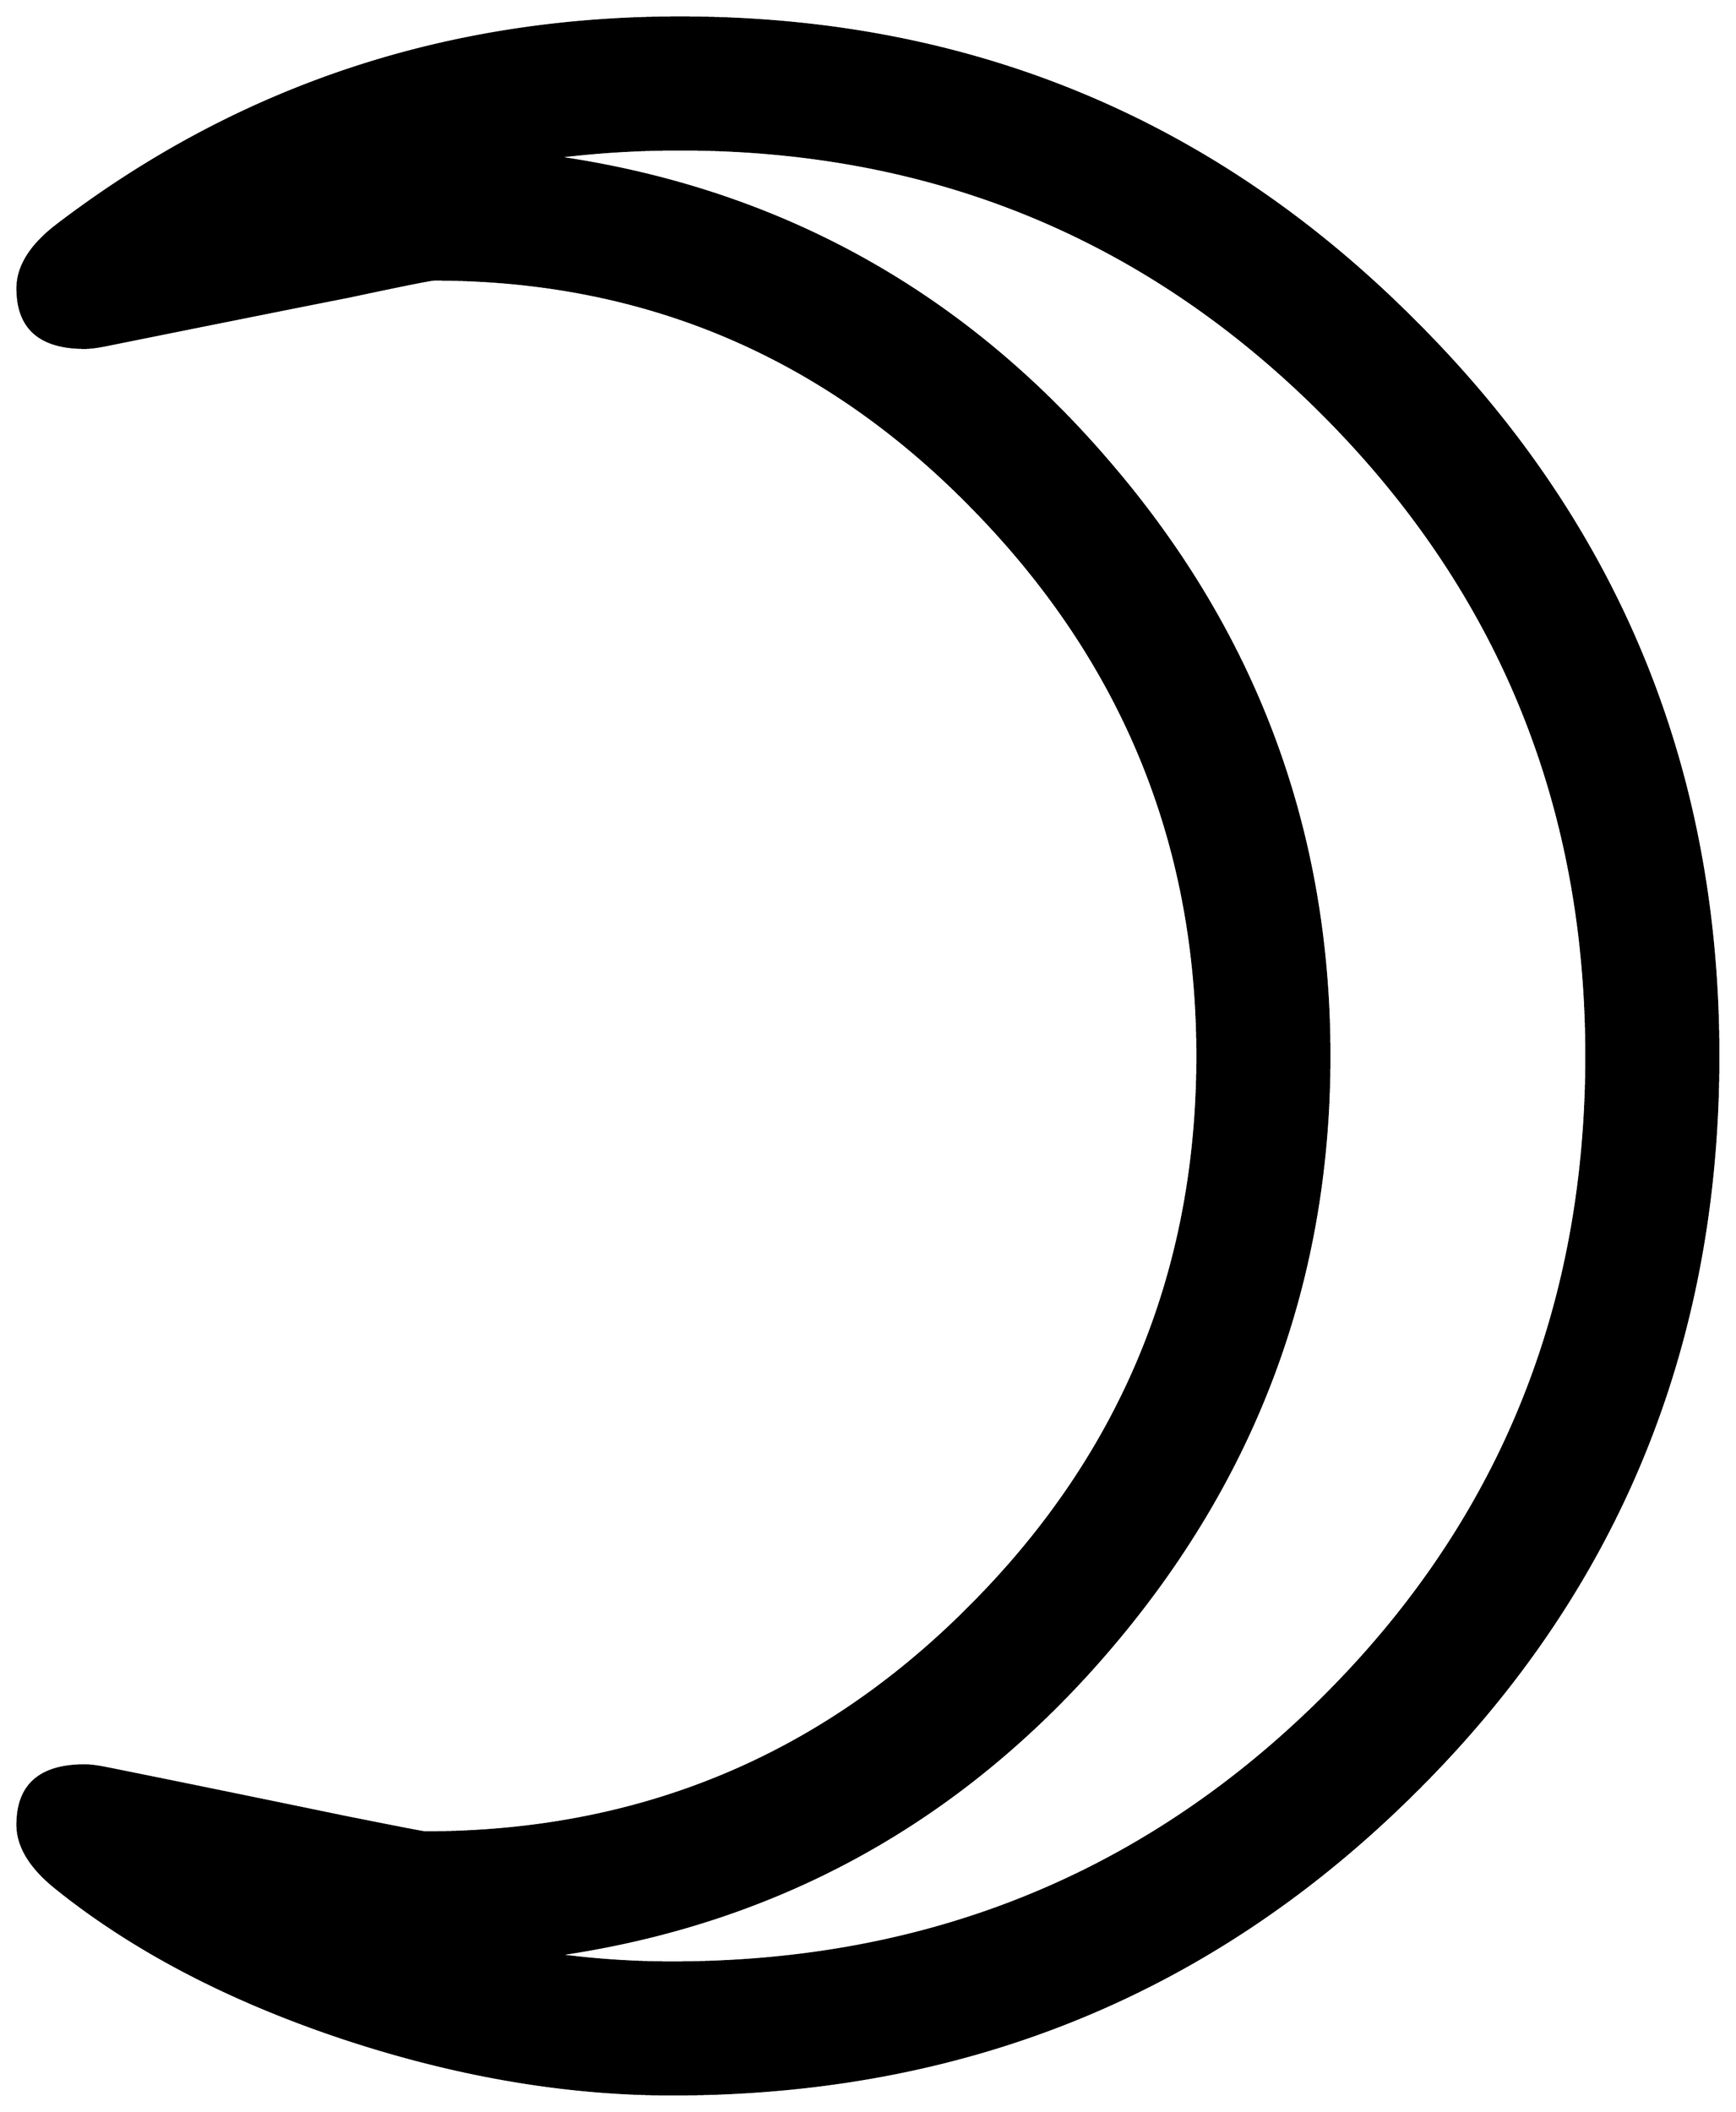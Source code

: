 


\begin{tikzpicture}[y=0.80pt, x=0.80pt, yscale=-1.0, xscale=1.0, inner sep=0pt, outer sep=0pt]
\begin{scope}[shift={(100.0,1864.0)},nonzero rule]
  \path[draw=.,fill=.,line width=1.600pt] (1417.0,-740.0) ..
    controls (1417.0,-518.667) and (1339.667,-331.667) ..
    (1185.0,-179.0) .. controls (1031.0,-26.333) and (843.0,50.0)
    .. (621.0,50.0) .. controls (541.0,50.0) and (458.333,36.0) ..
    (373.0,8.0) .. controls (284.333,-21.333) and (210.333,-60.0) ..
    (151.0,-108.0) .. controls (132.333,-123.333) and (123.0,-139.0)
    .. (123.0,-155.0) .. controls (123.0,-185.0) and
    (140.0,-200.0) .. (174.0,-200.0) .. controls (178.0,-200.0)
    and (183.333,-199.333) .. (190.0,-198.0) .. controls
    (230.0,-190.0) and (290.333,-177.667) .. (371.0,-161.0) ..
    controls (411.0,-153.0) and (431.667,-149.0) .. (433.0,-149.0)
    .. controls (596.333,-149.0) and (735.0,-206.667) ..
    (849.0,-322.0) .. controls (963.667,-437.333) and
    (1021.0,-576.667) .. (1021.0,-740.0) .. controls
    (1021.0,-901.333) and (964.333,-1040.0) .. (851.0,-1156.0) ..
    controls (737.667,-1272.667) and (600.667,-1331.0) ..
    (440.0,-1331.0) .. controls (437.333,-1331.0) and
    (415.667,-1326.667) .. (375.0,-1318.0) .. controls
    (334.333,-1310.0) and (272.667,-1297.667) .. (190.0,-1281.0) ..
    controls (183.333,-1279.667) and (178.0,-1279.0) ..
    (174.0,-1279.0) .. controls (140.0,-1279.0) and
    (123.0,-1294.0) .. (123.0,-1324.0) .. controls
    (123.0,-1340.667) and (133.0,-1356.667) .. (153.0,-1372.0) ..
    controls (291.0,-1477.333) and (449.0,-1530.0) ..
    (627.0,-1530.0) .. controls (846.333,-1530.0) and
    (1032.667,-1453.0) .. (1186.0,-1299.0) .. controls
    (1340.0,-1145.667) and (1417.0,-959.333) .. (1417.0,-740.0) --
    cycle(1317.0,-740.0) .. controls (1317.0,-932.0) and
    (1250.0,-1095.0) .. (1116.0,-1229.0) .. controls
    (982.0,-1363.0) and (819.0,-1430.0) .. (627.0,-1430.0) ..
    controls (594.333,-1430.0) and (562.333,-1428.0) ..
    (531.0,-1424.0) .. controls (700.333,-1400.0) and
    (841.0,-1322.667) .. (953.0,-1192.0) .. controls
    (1065.0,-1062.0) and (1121.0,-911.333) .. (1121.0,-740.0) ..
    controls (1121.0,-569.333) and (1065.0,-418.667) ..
    (953.0,-288.0) .. controls (841.0,-157.333) and (700.667,-80.0)
    .. (532.0,-56.0) .. controls (561.333,-52.0) and (591.0,-50.0)
    .. (621.0,-50.0) .. controls (815.0,-50.0) and
    (979.333,-116.333) .. (1114.0,-249.0) .. controls
    (1249.333,-382.333) and (1317.0,-546.0) .. (1317.0,-740.0) --
    cycle;
\end{scope}

\end{tikzpicture}

